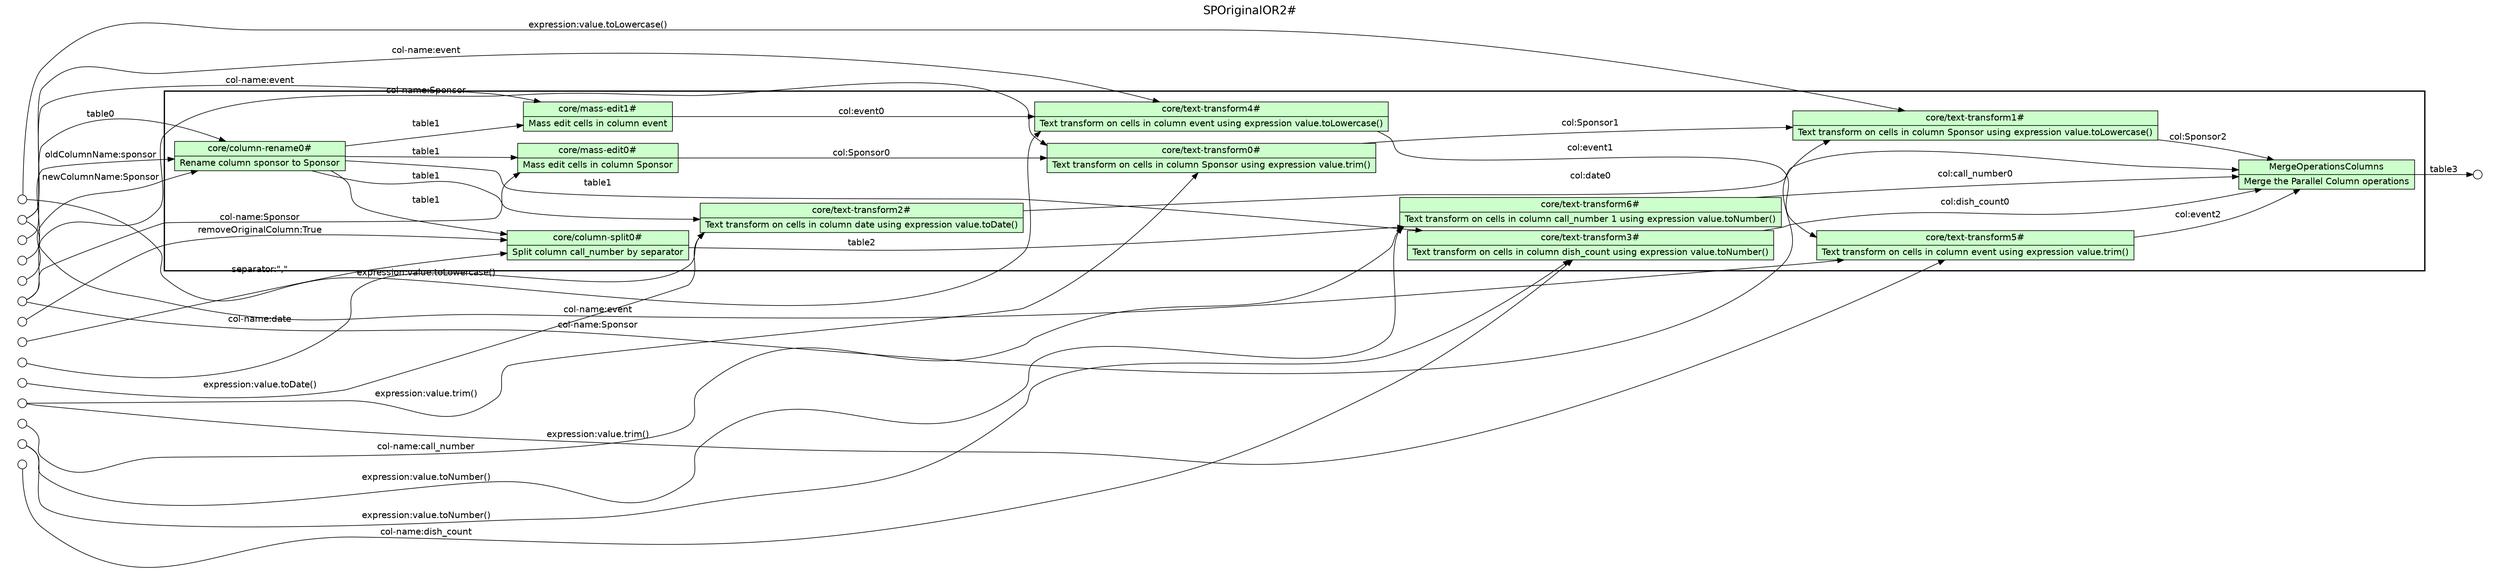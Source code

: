 digraph Workflow {
rankdir=LR
fontname=Helvetica; fontsize=18; labelloc=t
label="SPOriginalOR2#"
subgraph cluster_workflow_box_outer { label=""; color=black; penwidth=2
subgraph cluster_workflow_box_inner { label=""; penwidth=0
node[shape=box style=filled fillcolor="#CCFFCC" peripheries=1 fontname=Helvetica]
"core/column-rename0#" [shape=record rankdir=LR label="{{<f0> core/column-rename0# |<f1> Rename column sponsor to Sponsor}}"];
"core/mass-edit0#" [shape=record rankdir=LR label="{{<f0> core/mass-edit0# |<f1> Mass edit cells in column Sponsor}}"];
"core/text-transform0#" [shape=record rankdir=LR label="{{<f0> core/text-transform0# |<f1> Text transform on cells in column Sponsor using expression value.trim()}}"];
"core/text-transform1#" [shape=record rankdir=LR label="{{<f0> core/text-transform1# |<f1> Text transform on cells in column Sponsor using expression value.toLowercase()}}"];
"core/text-transform2#" [shape=record rankdir=LR label="{{<f0> core/text-transform2# |<f1> Text transform on cells in column date using expression value.toDate()}}"];
"core/text-transform3#" [shape=record rankdir=LR label="{{<f0> core/text-transform3# |<f1> Text transform on cells in column dish_count using expression value.toNumber()}}"];
"core/mass-edit1#" [shape=record rankdir=LR label="{{<f0> core/mass-edit1# |<f1> Mass edit cells in column event}}"];
"core/text-transform4#" [shape=record rankdir=LR label="{{<f0> core/text-transform4# |<f1> Text transform on cells in column event using expression value.toLowercase()}}"];
"core/text-transform5#" [shape=record rankdir=LR label="{{<f0> core/text-transform5# |<f1> Text transform on cells in column event using expression value.trim()}}"];
"core/column-split0#" [shape=record rankdir=LR label="{{<f0> core/column-split0# |<f1> Split column call_number by separator}}"];
"core/text-transform6#" [shape=record rankdir=LR label="{{<f0> core/text-transform6# |<f1> Text transform on cells in column call_number 1 using expression value.toNumber()}}"];
MergeOperationsColumns [shape=record rankdir=LR label="{{<f0> MergeOperationsColumns |<f1> Merge the Parallel Column operations}}"];
edge[fontname=Helvetica]
"core/column-rename0#" -> "core/mass-edit0#" [label=table1]
"core/column-rename0#" -> "core/text-transform2#" [label=table1]
"core/column-rename0#" -> "core/text-transform3#" [label=table1]
"core/column-rename0#" -> "core/mass-edit1#" [label=table1]
"core/column-rename0#" -> "core/column-split0#" [label=table1]
"core/mass-edit0#" -> "core/text-transform0#" [label="col:Sponsor0"]
"core/text-transform0#" -> "core/text-transform1#" [label="col:Sponsor1"]
"core/mass-edit1#" -> "core/text-transform4#" [label="col:event0"]
"core/text-transform4#" -> "core/text-transform5#" [label="col:event1"]
"core/column-split0#" -> "core/text-transform6#" [label=table2]
"core/text-transform1#" -> MergeOperationsColumns [label="col:Sponsor2"]
"core/text-transform2#" -> MergeOperationsColumns [label="col:date0"]
"core/text-transform3#" -> MergeOperationsColumns [label="col:dish_count0"]
"core/text-transform5#" -> MergeOperationsColumns [label="col:event2"]
"core/text-transform6#" -> MergeOperationsColumns [label="col:call_number0"]
}}
subgraph cluster_input_ports_group_outer { label=""; penwidth=0
subgraph cluster_input_ports_group_inner { label=""; penwidth=0
node[shape=circle style=filled fillcolor="#FFFFFF" peripheries=1 fontname=Helvetica width=0.2]
"col-name:call_number_input_port" [label=""]
"oldColumnName:sponsor_input_port" [label=""]
"removeOriginalColumn:True_input_port" [label=""]
"separator:\",\"_input_port" [label=""]
"expression:value.toDate()_input_port" [label=""]
"expression:value.toLowercase()_input_port" [label=""]
"col-name:event_input_port" [label=""]
"col-name:Sponsor_input_port" [label=""]
"col-name:date_input_port" [label=""]
"newColumnName:Sponsor_input_port" [label=""]
"expression:value.toNumber()_input_port" [label=""]
"col-name:dish_count_input_port" [label=""]
"expression:value.trim()_input_port" [label=""]
table0_input_port [label=""]
}}
subgraph cluster_output_ports_group_outer { label=""; penwidth=0
subgraph cluster_output_ports_group_inner { label=""; penwidth=0
node[shape=circle style=filled fillcolor="#FFFFFF" peripheries=1 fontname=Helvetica width=0.2]
table3_output_port [label=""]
}}
edge[fontname=Helvetica]
"oldColumnName:sponsor_input_port" -> "core/column-rename0#" [label="oldColumnName:sponsor"]
"newColumnName:Sponsor_input_port" -> "core/column-rename0#" [label="newColumnName:Sponsor"]
table0_input_port -> "core/column-rename0#" [label=table0]
"col-name:Sponsor_input_port" -> "core/mass-edit0#" [label="col-name:Sponsor"]
"col-name:Sponsor_input_port" -> "core/text-transform0#" [label="col-name:Sponsor"]
"col-name:Sponsor_input_port" -> "core/text-transform1#" [label="col-name:Sponsor"]
"expression:value.trim()_input_port" -> "core/text-transform0#" [label="expression:value.trim()"]
"expression:value.trim()_input_port" -> "core/text-transform5#" [label="expression:value.trim()"]
"expression:value.toLowercase()_input_port" -> "core/text-transform1#" [label="expression:value.toLowercase()"]
"expression:value.toLowercase()_input_port" -> "core/text-transform4#" [label="expression:value.toLowercase()"]
"col-name:date_input_port" -> "core/text-transform2#" [label="col-name:date"]
"expression:value.toDate()_input_port" -> "core/text-transform2#" [label="expression:value.toDate()"]
"col-name:dish_count_input_port" -> "core/text-transform3#" [label="col-name:dish_count"]
"expression:value.toNumber()_input_port" -> "core/text-transform3#" [label="expression:value.toNumber()"]
"expression:value.toNumber()_input_port" -> "core/text-transform6#" [label="expression:value.toNumber()"]
"col-name:event_input_port" -> "core/mass-edit1#" [label="col-name:event"]
"col-name:event_input_port" -> "core/text-transform4#" [label="col-name:event"]
"col-name:event_input_port" -> "core/text-transform5#" [label="col-name:event"]
"separator:\",\"_input_port" -> "core/column-split0#" [label="separator:\",\""]
"removeOriginalColumn:True_input_port" -> "core/column-split0#" [label="removeOriginalColumn:True"]
"col-name:call_number_input_port" -> "core/text-transform6#" [label="col-name:call_number"]
edge[fontname=Helvetica]
MergeOperationsColumns -> table3_output_port [label=table3]
}
